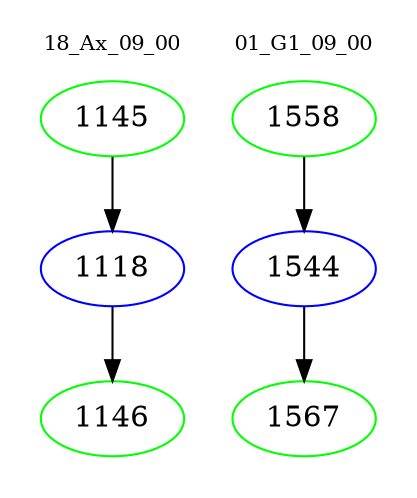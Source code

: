 digraph{
subgraph cluster_0 {
color = white
label = "18_Ax_09_00";
fontsize=10;
T0_1145 [label="1145", color="green"]
T0_1145 -> T0_1118 [color="black"]
T0_1118 [label="1118", color="blue"]
T0_1118 -> T0_1146 [color="black"]
T0_1146 [label="1146", color="green"]
}
subgraph cluster_1 {
color = white
label = "01_G1_09_00";
fontsize=10;
T1_1558 [label="1558", color="green"]
T1_1558 -> T1_1544 [color="black"]
T1_1544 [label="1544", color="blue"]
T1_1544 -> T1_1567 [color="black"]
T1_1567 [label="1567", color="green"]
}
}
